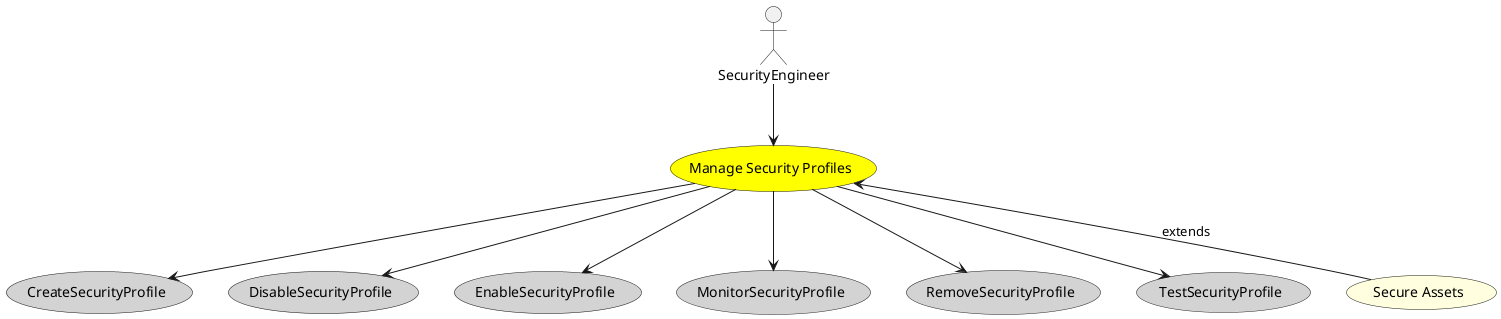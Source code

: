 @startuml


usecase "Manage Security Profiles" as ManageSecurityProfiles #yellow

Actor "SecurityEngineer" as SecurityEngineer

SecurityEngineer --> ManageSecurityProfiles



usecase "CreateSecurityProfile" as CreateSecurityProfile #lightgrey

ManageSecurityProfiles --> CreateSecurityProfile

usecase "DisableSecurityProfile" as DisableSecurityProfile #lightgrey

ManageSecurityProfiles --> DisableSecurityProfile

usecase "EnableSecurityProfile" as EnableSecurityProfile #lightgrey

ManageSecurityProfiles --> EnableSecurityProfile

usecase "MonitorSecurityProfile" as MonitorSecurityProfile #lightgrey

ManageSecurityProfiles --> MonitorSecurityProfile

usecase "RemoveSecurityProfile" as RemoveSecurityProfile #lightgrey

ManageSecurityProfiles --> RemoveSecurityProfile

usecase "TestSecurityProfile" as TestSecurityProfile #lightgrey

ManageSecurityProfiles --> TestSecurityProfile



usecase "Secure Assets" as SecureAssets #lightyellow

ManageSecurityProfiles <-- SecureAssets : extends







@enduml
